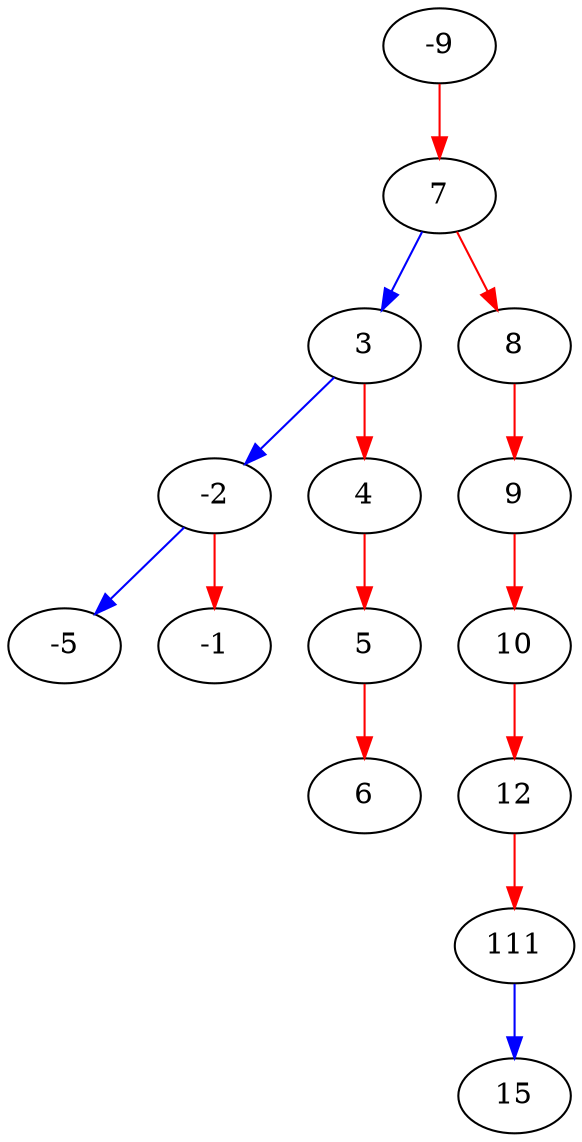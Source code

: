 digraph G{
17176680[label="-9"];
17176680->17176704[color=red];
17200024[label="-5"];
17199976[label="-2"];
17199976->17200024[color=blue];
17199976->17200000[color=red];
17200000[label="-1"];
17176728[label="3"];
17176728->17199976[color=blue];
17176728->17176752[color=red];
17176752[label="4"];
17176752->17176776[color=red];
17176776[label="5"];
17176776->17176800[color=red];
17176800[label="6"];
17176704[label="7"];
17176704->17176728[color=blue];
17176704->17176824[color=red];
17176824[label="8"];
17176824->17176848[color=red];
17176848[label="9"];
17176848->17199952[color=red];
17199952[label="10"];
17199952->17200048[color=red];
17200048[label="12"];
17200048->17200072[color=red];
17200096[label="15"];
17200072[label="111"];
17200072->17200096[color=blue];
}
